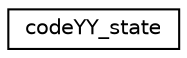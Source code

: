 digraph "Graphical Class Hierarchy"
{
 // LATEX_PDF_SIZE
  edge [fontname="Helvetica",fontsize="10",labelfontname="Helvetica",labelfontsize="10"];
  node [fontname="Helvetica",fontsize="10",shape=record];
  rankdir="LR";
  Node0 [label="codeYY_state",height=0.2,width=0.4,color="black", fillcolor="white", style="filled",URL="$structcodeYY__state.html",tooltip=" "];
}
